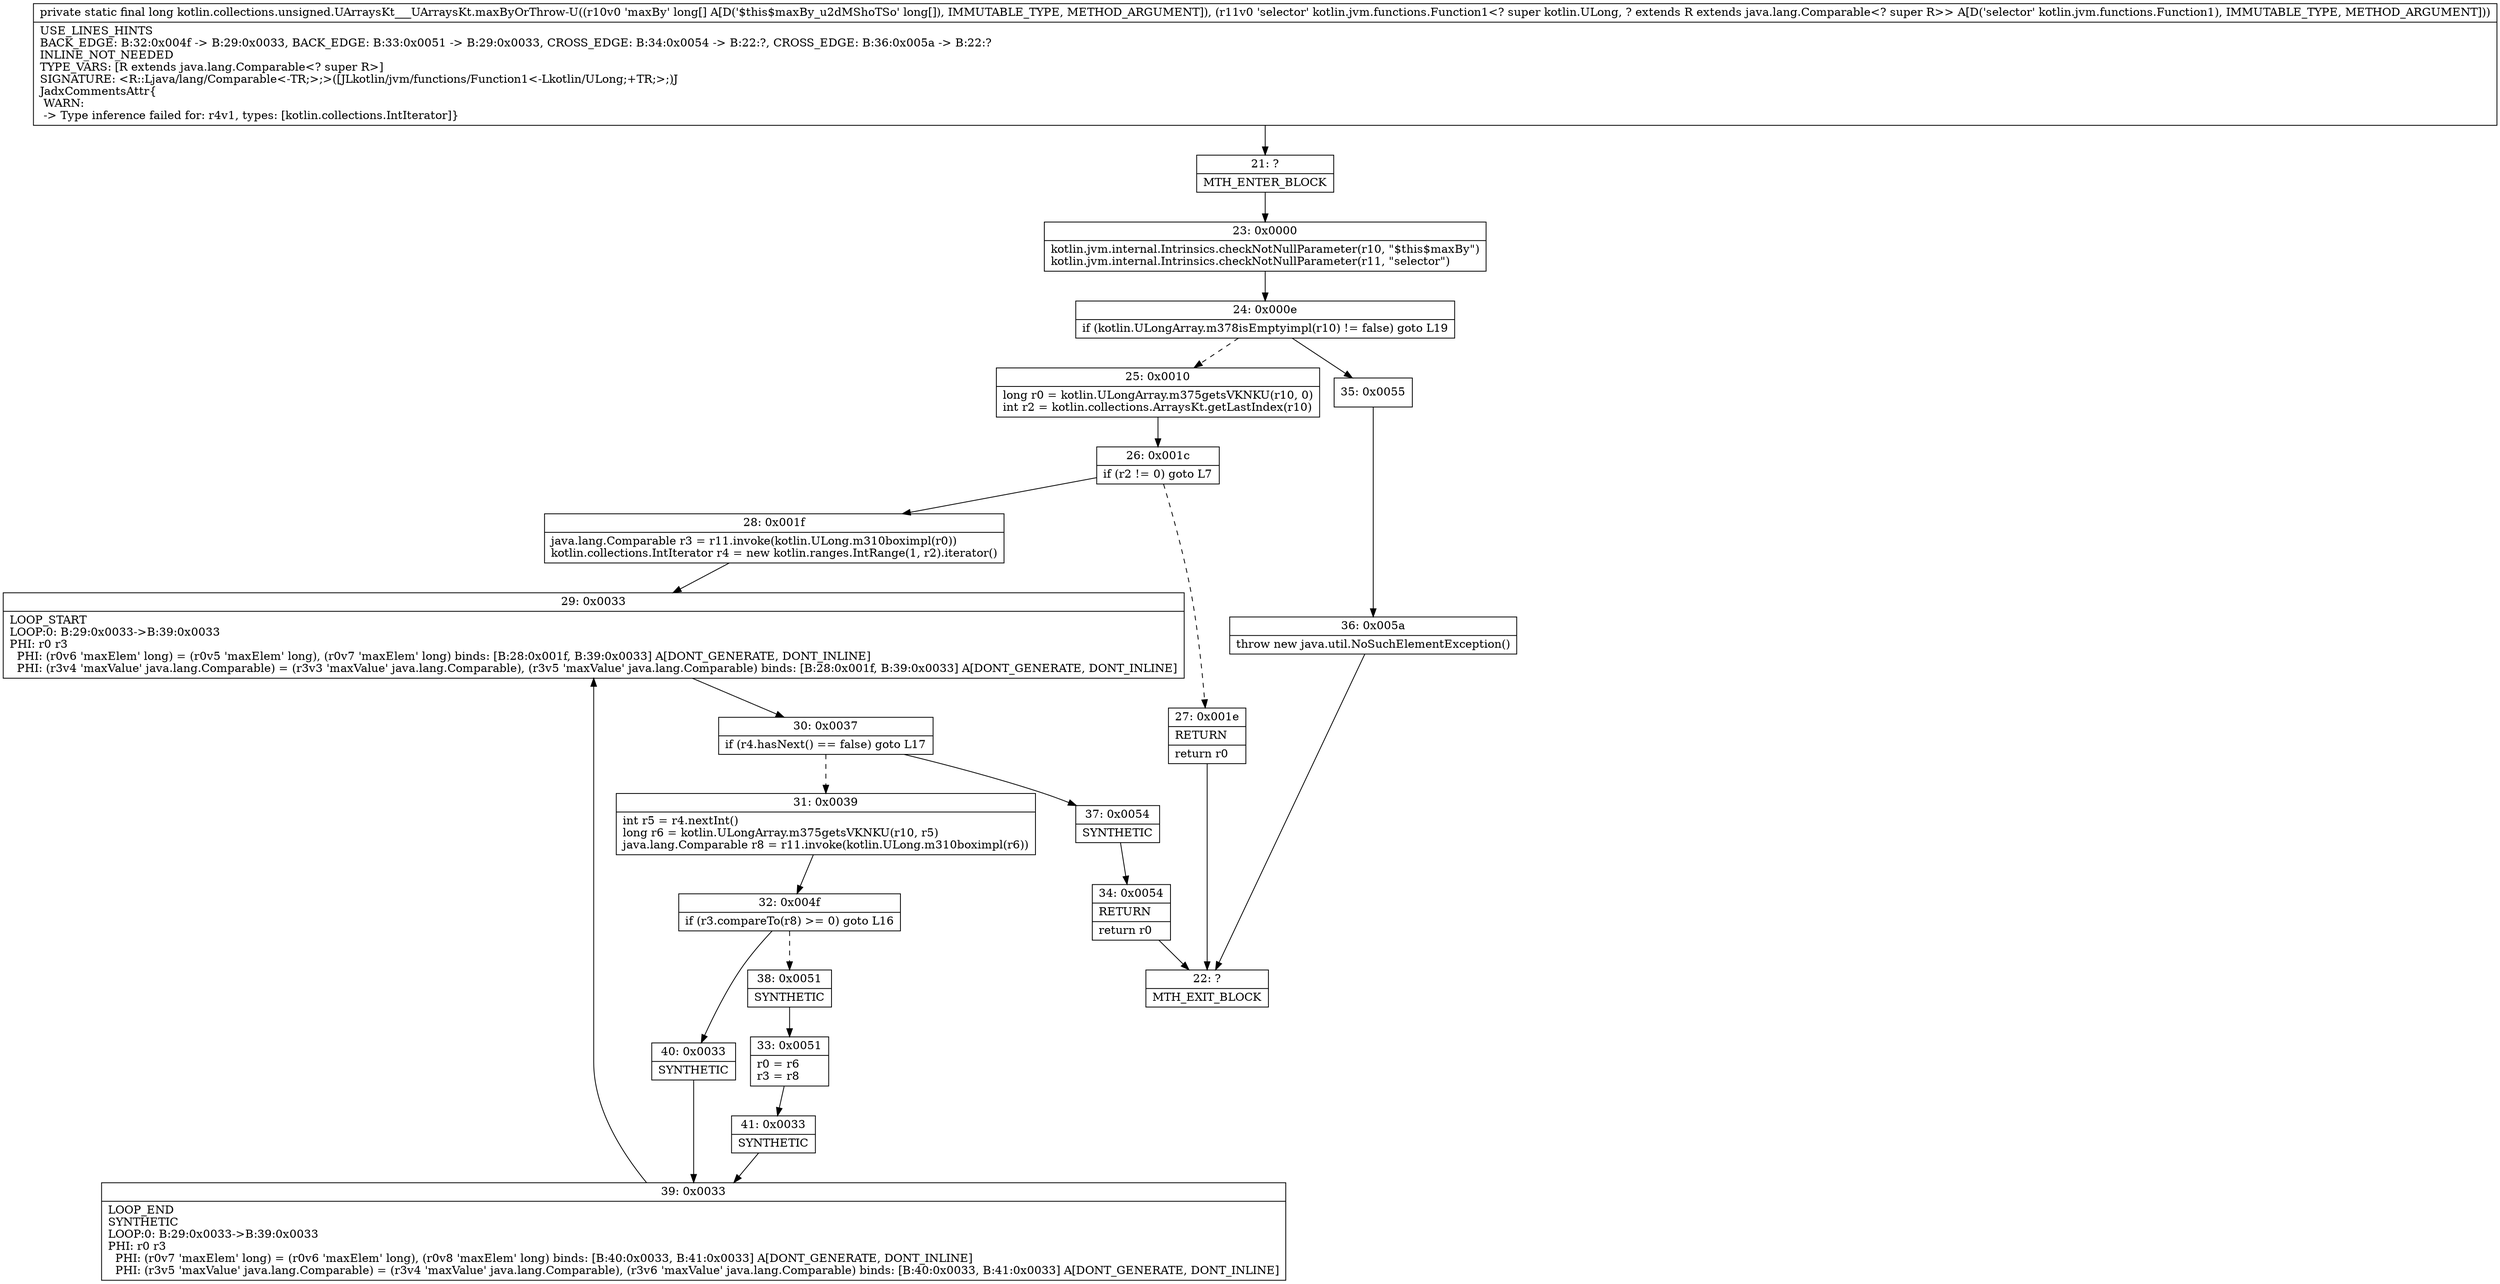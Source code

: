 digraph "CFG forkotlin.collections.unsigned.UArraysKt___UArraysKt.maxByOrThrow\-U([JLkotlin\/jvm\/functions\/Function1;)J" {
Node_21 [shape=record,label="{21\:\ ?|MTH_ENTER_BLOCK\l}"];
Node_23 [shape=record,label="{23\:\ 0x0000|kotlin.jvm.internal.Intrinsics.checkNotNullParameter(r10, \"$this$maxBy\")\lkotlin.jvm.internal.Intrinsics.checkNotNullParameter(r11, \"selector\")\l}"];
Node_24 [shape=record,label="{24\:\ 0x000e|if (kotlin.ULongArray.m378isEmptyimpl(r10) != false) goto L19\l}"];
Node_25 [shape=record,label="{25\:\ 0x0010|long r0 = kotlin.ULongArray.m375getsVKNKU(r10, 0)\lint r2 = kotlin.collections.ArraysKt.getLastIndex(r10)\l}"];
Node_26 [shape=record,label="{26\:\ 0x001c|if (r2 != 0) goto L7\l}"];
Node_27 [shape=record,label="{27\:\ 0x001e|RETURN\l|return r0\l}"];
Node_22 [shape=record,label="{22\:\ ?|MTH_EXIT_BLOCK\l}"];
Node_28 [shape=record,label="{28\:\ 0x001f|java.lang.Comparable r3 = r11.invoke(kotlin.ULong.m310boximpl(r0))\lkotlin.collections.IntIterator r4 = new kotlin.ranges.IntRange(1, r2).iterator()\l}"];
Node_29 [shape=record,label="{29\:\ 0x0033|LOOP_START\lLOOP:0: B:29:0x0033\-\>B:39:0x0033\lPHI: r0 r3 \l  PHI: (r0v6 'maxElem' long) = (r0v5 'maxElem' long), (r0v7 'maxElem' long) binds: [B:28:0x001f, B:39:0x0033] A[DONT_GENERATE, DONT_INLINE]\l  PHI: (r3v4 'maxValue' java.lang.Comparable) = (r3v3 'maxValue' java.lang.Comparable), (r3v5 'maxValue' java.lang.Comparable) binds: [B:28:0x001f, B:39:0x0033] A[DONT_GENERATE, DONT_INLINE]\l}"];
Node_30 [shape=record,label="{30\:\ 0x0037|if (r4.hasNext() == false) goto L17\l}"];
Node_31 [shape=record,label="{31\:\ 0x0039|int r5 = r4.nextInt()\llong r6 = kotlin.ULongArray.m375getsVKNKU(r10, r5)\ljava.lang.Comparable r8 = r11.invoke(kotlin.ULong.m310boximpl(r6))\l}"];
Node_32 [shape=record,label="{32\:\ 0x004f|if (r3.compareTo(r8) \>= 0) goto L16\l}"];
Node_38 [shape=record,label="{38\:\ 0x0051|SYNTHETIC\l}"];
Node_33 [shape=record,label="{33\:\ 0x0051|r0 = r6\lr3 = r8\l}"];
Node_41 [shape=record,label="{41\:\ 0x0033|SYNTHETIC\l}"];
Node_39 [shape=record,label="{39\:\ 0x0033|LOOP_END\lSYNTHETIC\lLOOP:0: B:29:0x0033\-\>B:39:0x0033\lPHI: r0 r3 \l  PHI: (r0v7 'maxElem' long) = (r0v6 'maxElem' long), (r0v8 'maxElem' long) binds: [B:40:0x0033, B:41:0x0033] A[DONT_GENERATE, DONT_INLINE]\l  PHI: (r3v5 'maxValue' java.lang.Comparable) = (r3v4 'maxValue' java.lang.Comparable), (r3v6 'maxValue' java.lang.Comparable) binds: [B:40:0x0033, B:41:0x0033] A[DONT_GENERATE, DONT_INLINE]\l}"];
Node_40 [shape=record,label="{40\:\ 0x0033|SYNTHETIC\l}"];
Node_37 [shape=record,label="{37\:\ 0x0054|SYNTHETIC\l}"];
Node_34 [shape=record,label="{34\:\ 0x0054|RETURN\l|return r0\l}"];
Node_35 [shape=record,label="{35\:\ 0x0055}"];
Node_36 [shape=record,label="{36\:\ 0x005a|throw new java.util.NoSuchElementException()\l}"];
MethodNode[shape=record,label="{private static final long kotlin.collections.unsigned.UArraysKt___UArraysKt.maxByOrThrow\-U((r10v0 'maxBy' long[] A[D('$this$maxBy_u2dMShoTSo' long[]), IMMUTABLE_TYPE, METHOD_ARGUMENT]), (r11v0 'selector' kotlin.jvm.functions.Function1\<? super kotlin.ULong, ? extends R extends java.lang.Comparable\<? super R\>\> A[D('selector' kotlin.jvm.functions.Function1), IMMUTABLE_TYPE, METHOD_ARGUMENT]))  | USE_LINES_HINTS\lBACK_EDGE: B:32:0x004f \-\> B:29:0x0033, BACK_EDGE: B:33:0x0051 \-\> B:29:0x0033, CROSS_EDGE: B:34:0x0054 \-\> B:22:?, CROSS_EDGE: B:36:0x005a \-\> B:22:?\lINLINE_NOT_NEEDED\lTYPE_VARS: [R extends java.lang.Comparable\<? super R\>]\lSIGNATURE: \<R::Ljava\/lang\/Comparable\<\-TR;\>;\>([JLkotlin\/jvm\/functions\/Function1\<\-Lkotlin\/ULong;+TR;\>;)J\lJadxCommentsAttr\{\l WARN: \l \-\> Type inference failed for: r4v1, types: [kotlin.collections.IntIterator]\}\l}"];
MethodNode -> Node_21;Node_21 -> Node_23;
Node_23 -> Node_24;
Node_24 -> Node_25[style=dashed];
Node_24 -> Node_35;
Node_25 -> Node_26;
Node_26 -> Node_27[style=dashed];
Node_26 -> Node_28;
Node_27 -> Node_22;
Node_28 -> Node_29;
Node_29 -> Node_30;
Node_30 -> Node_31[style=dashed];
Node_30 -> Node_37;
Node_31 -> Node_32;
Node_32 -> Node_38[style=dashed];
Node_32 -> Node_40;
Node_38 -> Node_33;
Node_33 -> Node_41;
Node_41 -> Node_39;
Node_39 -> Node_29;
Node_40 -> Node_39;
Node_37 -> Node_34;
Node_34 -> Node_22;
Node_35 -> Node_36;
Node_36 -> Node_22;
}

